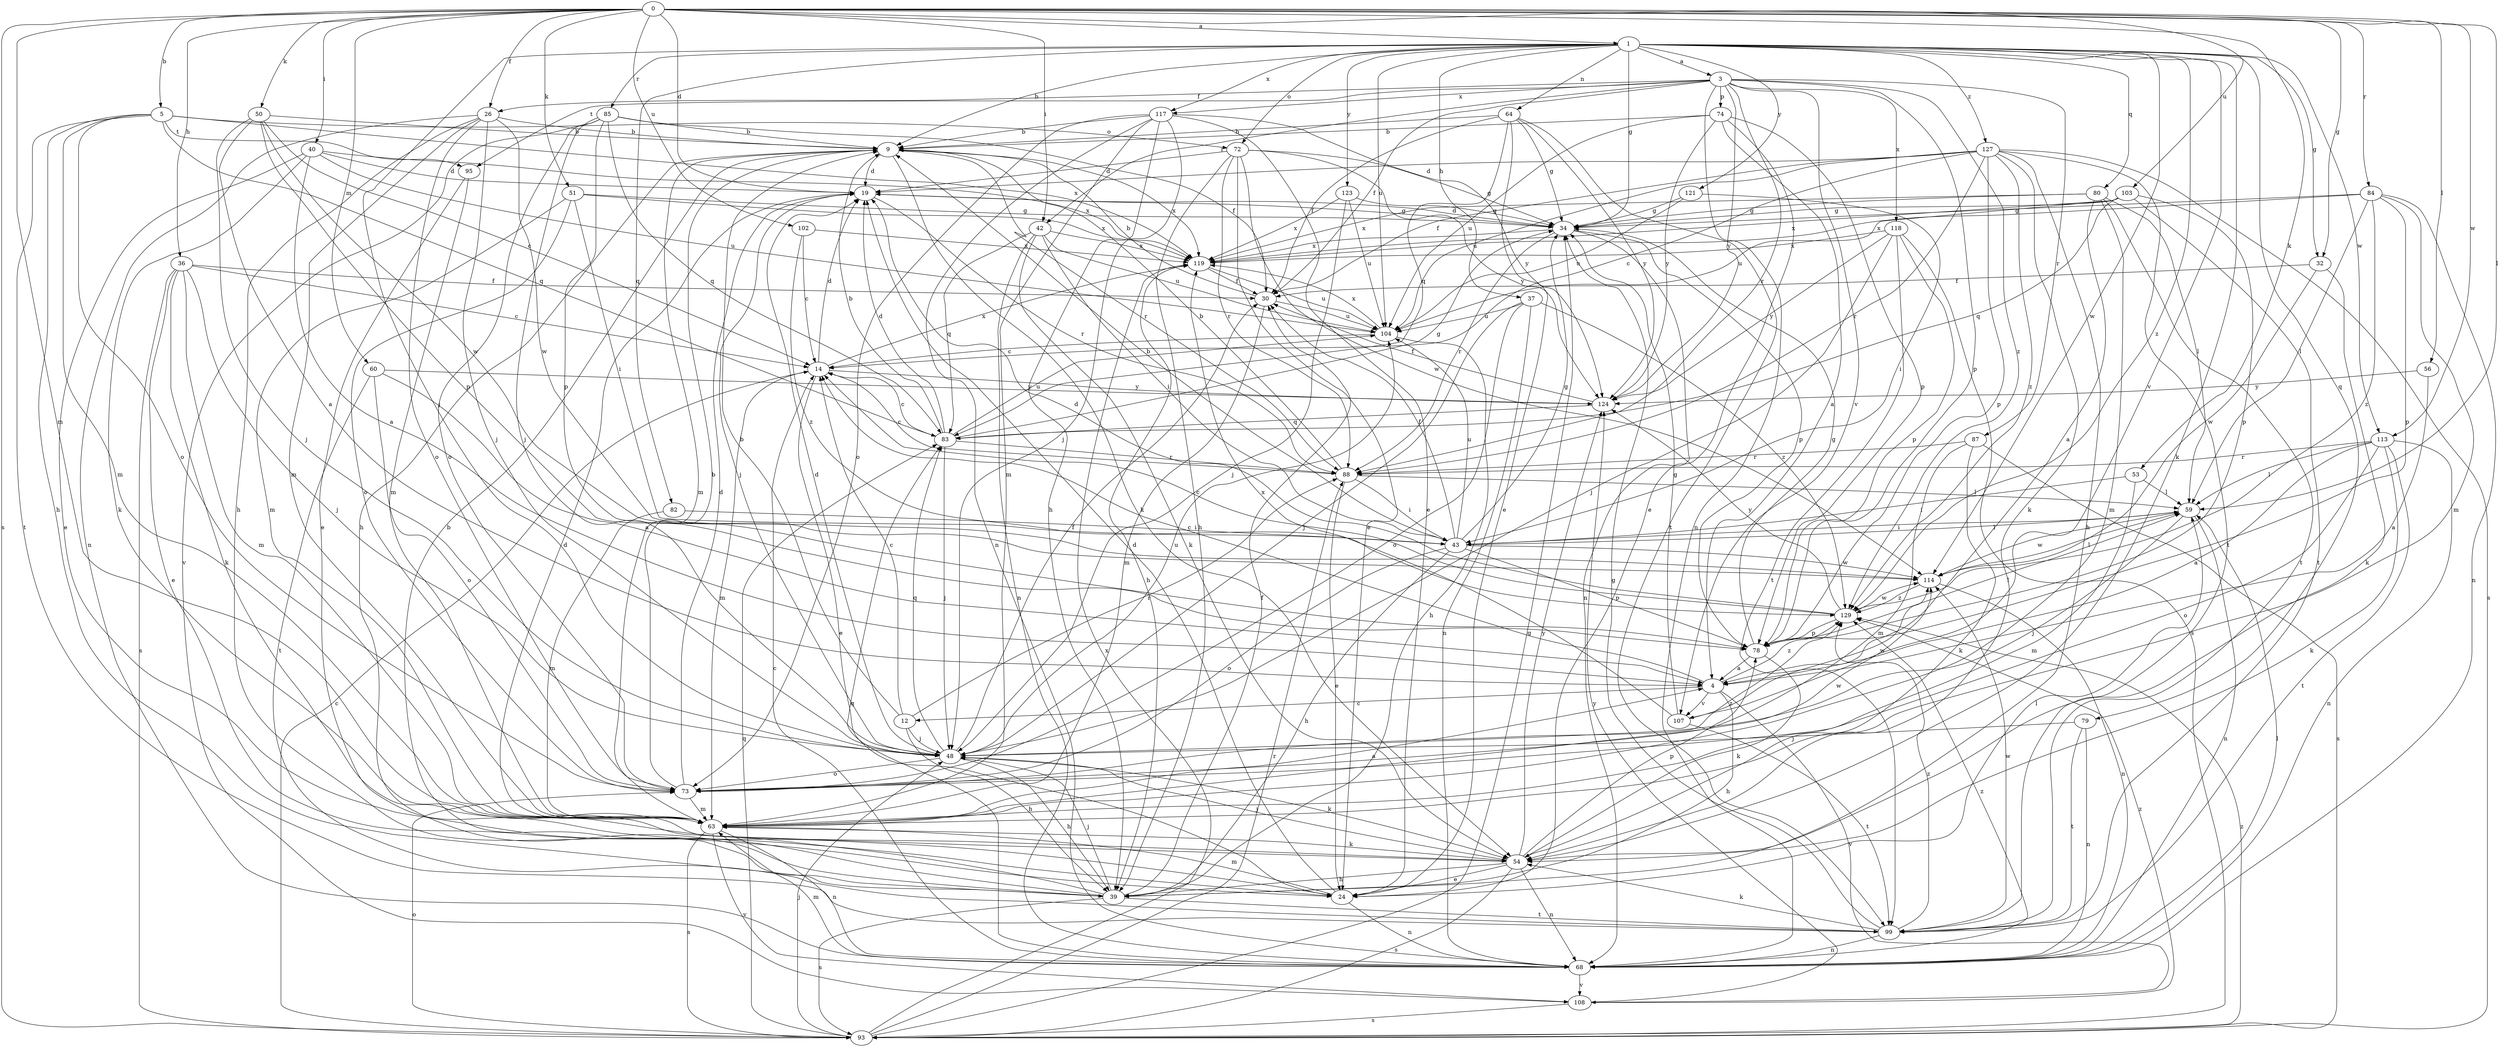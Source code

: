strict digraph  {
0;
1;
3;
4;
5;
9;
12;
14;
19;
24;
26;
30;
32;
34;
36;
37;
39;
40;
42;
43;
48;
50;
51;
53;
54;
56;
59;
60;
63;
64;
68;
72;
73;
74;
78;
79;
80;
82;
83;
84;
85;
87;
88;
93;
95;
99;
102;
103;
104;
107;
108;
113;
114;
117;
118;
119;
121;
123;
124;
127;
129;
0 -> 1  [label=a];
0 -> 5  [label=b];
0 -> 19  [label=d];
0 -> 26  [label=f];
0 -> 32  [label=g];
0 -> 36  [label=h];
0 -> 40  [label=i];
0 -> 42  [label=i];
0 -> 50  [label=k];
0 -> 51  [label=k];
0 -> 53  [label=k];
0 -> 56  [label=l];
0 -> 59  [label=l];
0 -> 60  [label=m];
0 -> 63  [label=m];
0 -> 84  [label=r];
0 -> 93  [label=s];
0 -> 102  [label=u];
0 -> 103  [label=u];
0 -> 113  [label=w];
1 -> 3  [label=a];
1 -> 9  [label=b];
1 -> 32  [label=g];
1 -> 34  [label=g];
1 -> 37  [label=h];
1 -> 48  [label=j];
1 -> 54  [label=k];
1 -> 64  [label=n];
1 -> 72  [label=o];
1 -> 79  [label=q];
1 -> 80  [label=q];
1 -> 82  [label=q];
1 -> 85  [label=r];
1 -> 104  [label=u];
1 -> 107  [label=v];
1 -> 113  [label=w];
1 -> 114  [label=w];
1 -> 117  [label=x];
1 -> 121  [label=y];
1 -> 123  [label=y];
1 -> 127  [label=z];
1 -> 129  [label=z];
3 -> 26  [label=f];
3 -> 30  [label=f];
3 -> 42  [label=i];
3 -> 68  [label=n];
3 -> 74  [label=p];
3 -> 78  [label=p];
3 -> 87  [label=r];
3 -> 88  [label=r];
3 -> 95  [label=t];
3 -> 107  [label=v];
3 -> 117  [label=x];
3 -> 118  [label=x];
3 -> 124  [label=y];
3 -> 129  [label=z];
4 -> 12  [label=c];
4 -> 14  [label=c];
4 -> 39  [label=h];
4 -> 107  [label=v];
4 -> 108  [label=v];
4 -> 129  [label=z];
5 -> 39  [label=h];
5 -> 63  [label=m];
5 -> 72  [label=o];
5 -> 73  [label=o];
5 -> 83  [label=q];
5 -> 95  [label=t];
5 -> 99  [label=t];
5 -> 119  [label=x];
9 -> 19  [label=d];
9 -> 39  [label=h];
9 -> 54  [label=k];
9 -> 63  [label=m];
9 -> 88  [label=r];
9 -> 119  [label=x];
12 -> 9  [label=b];
12 -> 14  [label=c];
12 -> 39  [label=h];
12 -> 48  [label=j];
12 -> 88  [label=r];
14 -> 19  [label=d];
14 -> 24  [label=e];
14 -> 63  [label=m];
14 -> 119  [label=x];
14 -> 124  [label=y];
19 -> 34  [label=g];
19 -> 48  [label=j];
19 -> 88  [label=r];
24 -> 19  [label=d];
24 -> 59  [label=l];
24 -> 63  [label=m];
24 -> 68  [label=n];
26 -> 9  [label=b];
26 -> 39  [label=h];
26 -> 48  [label=j];
26 -> 63  [label=m];
26 -> 68  [label=n];
26 -> 73  [label=o];
26 -> 114  [label=w];
30 -> 9  [label=b];
30 -> 63  [label=m];
30 -> 104  [label=u];
32 -> 30  [label=f];
32 -> 54  [label=k];
32 -> 114  [label=w];
34 -> 19  [label=d];
34 -> 68  [label=n];
34 -> 78  [label=p];
34 -> 88  [label=r];
34 -> 119  [label=x];
36 -> 14  [label=c];
36 -> 24  [label=e];
36 -> 30  [label=f];
36 -> 48  [label=j];
36 -> 54  [label=k];
36 -> 63  [label=m];
36 -> 93  [label=s];
37 -> 48  [label=j];
37 -> 68  [label=n];
37 -> 73  [label=o];
37 -> 104  [label=u];
37 -> 129  [label=z];
39 -> 9  [label=b];
39 -> 19  [label=d];
39 -> 30  [label=f];
39 -> 48  [label=j];
39 -> 93  [label=s];
39 -> 99  [label=t];
40 -> 4  [label=a];
40 -> 19  [label=d];
40 -> 24  [label=e];
40 -> 54  [label=k];
40 -> 104  [label=u];
40 -> 119  [label=x];
42 -> 43  [label=i];
42 -> 54  [label=k];
42 -> 68  [label=n];
42 -> 83  [label=q];
42 -> 104  [label=u];
42 -> 119  [label=x];
43 -> 9  [label=b];
43 -> 30  [label=f];
43 -> 34  [label=g];
43 -> 39  [label=h];
43 -> 59  [label=l];
43 -> 73  [label=o];
43 -> 78  [label=p];
43 -> 104  [label=u];
43 -> 114  [label=w];
48 -> 19  [label=d];
48 -> 30  [label=f];
48 -> 39  [label=h];
48 -> 54  [label=k];
48 -> 73  [label=o];
48 -> 83  [label=q];
48 -> 104  [label=u];
50 -> 4  [label=a];
50 -> 9  [label=b];
50 -> 14  [label=c];
50 -> 48  [label=j];
50 -> 78  [label=p];
50 -> 114  [label=w];
51 -> 34  [label=g];
51 -> 43  [label=i];
51 -> 63  [label=m];
51 -> 73  [label=o];
51 -> 119  [label=x];
53 -> 43  [label=i];
53 -> 59  [label=l];
53 -> 63  [label=m];
54 -> 24  [label=e];
54 -> 39  [label=h];
54 -> 48  [label=j];
54 -> 68  [label=n];
54 -> 78  [label=p];
54 -> 93  [label=s];
54 -> 124  [label=y];
56 -> 4  [label=a];
56 -> 124  [label=y];
59 -> 43  [label=i];
59 -> 48  [label=j];
59 -> 68  [label=n];
59 -> 114  [label=w];
60 -> 4  [label=a];
60 -> 73  [label=o];
60 -> 99  [label=t];
60 -> 124  [label=y];
63 -> 4  [label=a];
63 -> 54  [label=k];
63 -> 68  [label=n];
63 -> 93  [label=s];
63 -> 108  [label=v];
64 -> 9  [label=b];
64 -> 24  [label=e];
64 -> 30  [label=f];
64 -> 34  [label=g];
64 -> 83  [label=q];
64 -> 99  [label=t];
64 -> 124  [label=y];
68 -> 14  [label=c];
68 -> 59  [label=l];
68 -> 63  [label=m];
68 -> 83  [label=q];
68 -> 108  [label=v];
68 -> 129  [label=z];
72 -> 19  [label=d];
72 -> 24  [label=e];
72 -> 34  [label=g];
72 -> 39  [label=h];
72 -> 88  [label=r];
72 -> 114  [label=w];
72 -> 124  [label=y];
73 -> 9  [label=b];
73 -> 19  [label=d];
73 -> 63  [label=m];
73 -> 114  [label=w];
73 -> 129  [label=z];
74 -> 4  [label=a];
74 -> 9  [label=b];
74 -> 24  [label=e];
74 -> 78  [label=p];
74 -> 104  [label=u];
74 -> 124  [label=y];
78 -> 4  [label=a];
78 -> 34  [label=g];
78 -> 54  [label=k];
78 -> 59  [label=l];
79 -> 48  [label=j];
79 -> 68  [label=n];
79 -> 99  [label=t];
80 -> 4  [label=a];
80 -> 34  [label=g];
80 -> 59  [label=l];
80 -> 63  [label=m];
80 -> 99  [label=t];
80 -> 119  [label=x];
82 -> 43  [label=i];
82 -> 63  [label=m];
83 -> 9  [label=b];
83 -> 14  [label=c];
83 -> 19  [label=d];
83 -> 34  [label=g];
83 -> 48  [label=j];
83 -> 88  [label=r];
83 -> 104  [label=u];
84 -> 34  [label=g];
84 -> 59  [label=l];
84 -> 63  [label=m];
84 -> 68  [label=n];
84 -> 78  [label=p];
84 -> 119  [label=x];
84 -> 129  [label=z];
85 -> 9  [label=b];
85 -> 30  [label=f];
85 -> 48  [label=j];
85 -> 73  [label=o];
85 -> 78  [label=p];
85 -> 83  [label=q];
85 -> 108  [label=v];
87 -> 54  [label=k];
87 -> 63  [label=m];
87 -> 88  [label=r];
87 -> 93  [label=s];
88 -> 9  [label=b];
88 -> 14  [label=c];
88 -> 24  [label=e];
88 -> 43  [label=i];
88 -> 59  [label=l];
93 -> 14  [label=c];
93 -> 34  [label=g];
93 -> 48  [label=j];
93 -> 73  [label=o];
93 -> 83  [label=q];
93 -> 88  [label=r];
93 -> 119  [label=x];
93 -> 129  [label=z];
95 -> 24  [label=e];
95 -> 63  [label=m];
99 -> 34  [label=g];
99 -> 54  [label=k];
99 -> 68  [label=n];
99 -> 114  [label=w];
99 -> 129  [label=z];
102 -> 14  [label=c];
102 -> 119  [label=x];
102 -> 129  [label=z];
103 -> 34  [label=g];
103 -> 78  [label=p];
103 -> 83  [label=q];
103 -> 99  [label=t];
103 -> 104  [label=u];
103 -> 119  [label=x];
104 -> 14  [label=c];
104 -> 39  [label=h];
104 -> 119  [label=x];
107 -> 34  [label=g];
107 -> 99  [label=t];
107 -> 114  [label=w];
107 -> 119  [label=x];
108 -> 93  [label=s];
108 -> 124  [label=y];
108 -> 129  [label=z];
113 -> 4  [label=a];
113 -> 54  [label=k];
113 -> 59  [label=l];
113 -> 68  [label=n];
113 -> 73  [label=o];
113 -> 88  [label=r];
113 -> 99  [label=t];
114 -> 59  [label=l];
114 -> 68  [label=n];
114 -> 129  [label=z];
117 -> 9  [label=b];
117 -> 24  [label=e];
117 -> 39  [label=h];
117 -> 48  [label=j];
117 -> 63  [label=m];
117 -> 68  [label=n];
117 -> 73  [label=o];
117 -> 124  [label=y];
118 -> 48  [label=j];
118 -> 78  [label=p];
118 -> 93  [label=s];
118 -> 99  [label=t];
118 -> 119  [label=x];
118 -> 124  [label=y];
119 -> 30  [label=f];
119 -> 39  [label=h];
119 -> 104  [label=u];
121 -> 34  [label=g];
121 -> 43  [label=i];
121 -> 104  [label=u];
123 -> 34  [label=g];
123 -> 48  [label=j];
123 -> 104  [label=u];
123 -> 119  [label=x];
124 -> 30  [label=f];
124 -> 83  [label=q];
127 -> 14  [label=c];
127 -> 19  [label=d];
127 -> 30  [label=f];
127 -> 39  [label=h];
127 -> 54  [label=k];
127 -> 78  [label=p];
127 -> 88  [label=r];
127 -> 93  [label=s];
127 -> 99  [label=t];
127 -> 104  [label=u];
127 -> 129  [label=z];
129 -> 14  [label=c];
129 -> 19  [label=d];
129 -> 78  [label=p];
129 -> 114  [label=w];
129 -> 124  [label=y];
}
